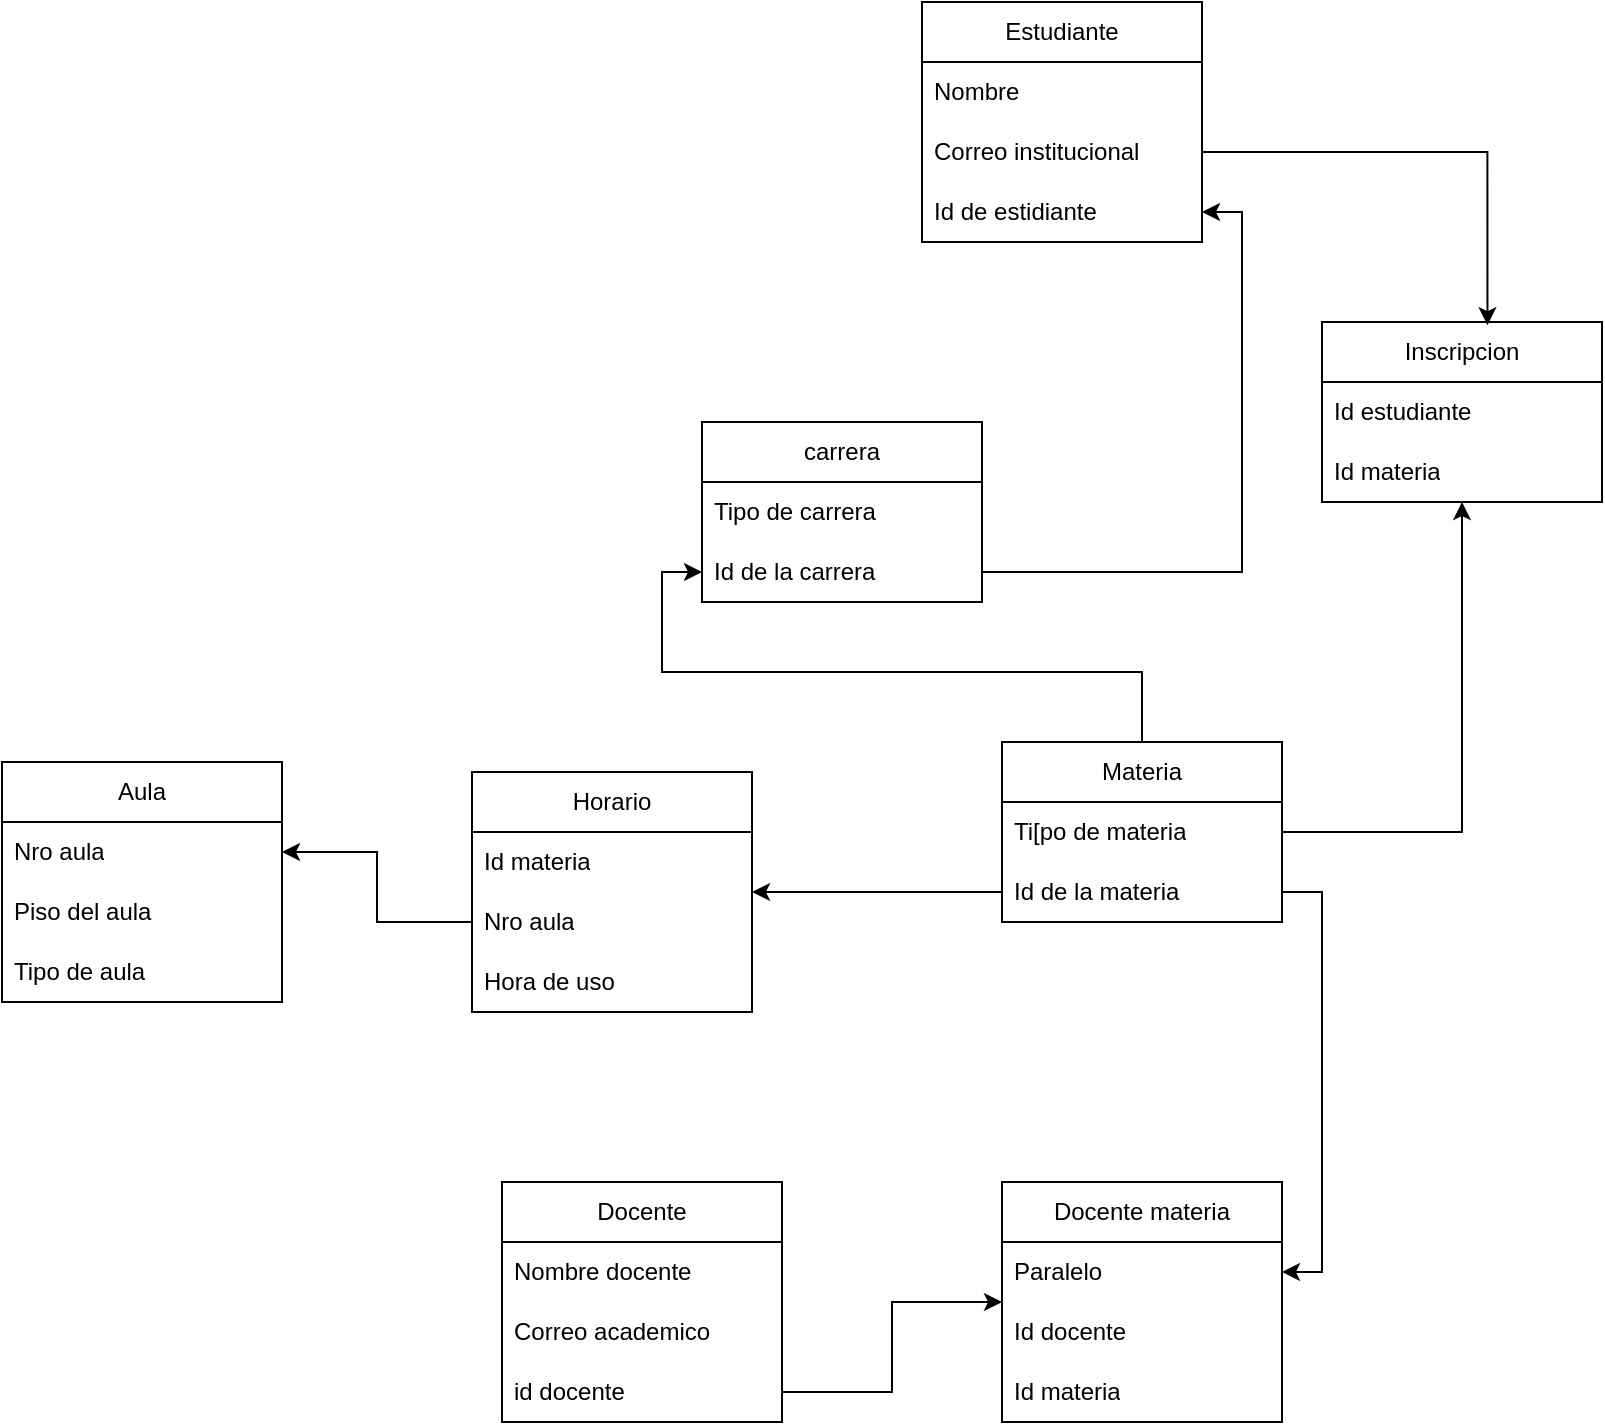 <mxfile version="24.7.10">
  <diagram name="Página-1" id="x6SamlZgtd9ikzPmUH7w">
    <mxGraphModel dx="1615" dy="803" grid="1" gridSize="10" guides="1" tooltips="1" connect="1" arrows="1" fold="1" page="1" pageScale="1" pageWidth="850" pageHeight="1100" math="0" shadow="0">
      <root>
        <mxCell id="0" />
        <mxCell id="1" parent="0" />
        <mxCell id="oRmezPGfcqA0FmPepYQf-1" value="Estudiante" style="swimlane;fontStyle=0;childLayout=stackLayout;horizontal=1;startSize=30;horizontalStack=0;resizeParent=1;resizeParentMax=0;resizeLast=0;collapsible=1;marginBottom=0;whiteSpace=wrap;html=1;" vertex="1" parent="1">
          <mxGeometry x="490" y="180" width="140" height="120" as="geometry" />
        </mxCell>
        <mxCell id="oRmezPGfcqA0FmPepYQf-2" value="Nombre" style="text;strokeColor=none;fillColor=none;align=left;verticalAlign=middle;spacingLeft=4;spacingRight=4;overflow=hidden;points=[[0,0.5],[1,0.5]];portConstraint=eastwest;rotatable=0;whiteSpace=wrap;html=1;" vertex="1" parent="oRmezPGfcqA0FmPepYQf-1">
          <mxGeometry y="30" width="140" height="30" as="geometry" />
        </mxCell>
        <mxCell id="oRmezPGfcqA0FmPepYQf-3" value="Correo institucional" style="text;strokeColor=none;fillColor=none;align=left;verticalAlign=middle;spacingLeft=4;spacingRight=4;overflow=hidden;points=[[0,0.5],[1,0.5]];portConstraint=eastwest;rotatable=0;whiteSpace=wrap;html=1;" vertex="1" parent="oRmezPGfcqA0FmPepYQf-1">
          <mxGeometry y="60" width="140" height="30" as="geometry" />
        </mxCell>
        <mxCell id="oRmezPGfcqA0FmPepYQf-4" value="Id de estidiante" style="text;strokeColor=none;fillColor=none;align=left;verticalAlign=middle;spacingLeft=4;spacingRight=4;overflow=hidden;points=[[0,0.5],[1,0.5]];portConstraint=eastwest;rotatable=0;whiteSpace=wrap;html=1;" vertex="1" parent="oRmezPGfcqA0FmPepYQf-1">
          <mxGeometry y="90" width="140" height="30" as="geometry" />
        </mxCell>
        <mxCell id="oRmezPGfcqA0FmPepYQf-48" style="edgeStyle=orthogonalEdgeStyle;rounded=0;orthogonalLoop=1;jettySize=auto;html=1;entryX=0;entryY=0.5;entryDx=0;entryDy=0;" edge="1" parent="1" source="oRmezPGfcqA0FmPepYQf-5" target="oRmezPGfcqA0FmPepYQf-23">
          <mxGeometry relative="1" as="geometry" />
        </mxCell>
        <mxCell id="oRmezPGfcqA0FmPepYQf-49" style="edgeStyle=orthogonalEdgeStyle;rounded=0;orthogonalLoop=1;jettySize=auto;html=1;" edge="1" parent="1" source="oRmezPGfcqA0FmPepYQf-5" target="oRmezPGfcqA0FmPepYQf-50">
          <mxGeometry relative="1" as="geometry">
            <mxPoint x="700" y="410" as="targetPoint" />
          </mxGeometry>
        </mxCell>
        <mxCell id="oRmezPGfcqA0FmPepYQf-5" value="Materia" style="swimlane;fontStyle=0;childLayout=stackLayout;horizontal=1;startSize=30;horizontalStack=0;resizeParent=1;resizeParentMax=0;resizeLast=0;collapsible=1;marginBottom=0;whiteSpace=wrap;html=1;" vertex="1" parent="1">
          <mxGeometry x="530" y="550" width="140" height="90" as="geometry" />
        </mxCell>
        <mxCell id="oRmezPGfcqA0FmPepYQf-6" value="Ti[po de materia" style="text;strokeColor=none;fillColor=none;align=left;verticalAlign=middle;spacingLeft=4;spacingRight=4;overflow=hidden;points=[[0,0.5],[1,0.5]];portConstraint=eastwest;rotatable=0;whiteSpace=wrap;html=1;" vertex="1" parent="oRmezPGfcqA0FmPepYQf-5">
          <mxGeometry y="30" width="140" height="30" as="geometry" />
        </mxCell>
        <mxCell id="oRmezPGfcqA0FmPepYQf-7" value="Id de la materia" style="text;strokeColor=none;fillColor=none;align=left;verticalAlign=middle;spacingLeft=4;spacingRight=4;overflow=hidden;points=[[0,0.5],[1,0.5]];portConstraint=eastwest;rotatable=0;whiteSpace=wrap;html=1;" vertex="1" parent="oRmezPGfcqA0FmPepYQf-5">
          <mxGeometry y="60" width="140" height="30" as="geometry" />
        </mxCell>
        <mxCell id="oRmezPGfcqA0FmPepYQf-9" value="Docente" style="swimlane;fontStyle=0;childLayout=stackLayout;horizontal=1;startSize=30;horizontalStack=0;resizeParent=1;resizeParentMax=0;resizeLast=0;collapsible=1;marginBottom=0;whiteSpace=wrap;html=1;" vertex="1" parent="1">
          <mxGeometry x="280" y="770" width="140" height="120" as="geometry" />
        </mxCell>
        <mxCell id="oRmezPGfcqA0FmPepYQf-10" value="Nombre docente" style="text;strokeColor=none;fillColor=none;align=left;verticalAlign=middle;spacingLeft=4;spacingRight=4;overflow=hidden;points=[[0,0.5],[1,0.5]];portConstraint=eastwest;rotatable=0;whiteSpace=wrap;html=1;" vertex="1" parent="oRmezPGfcqA0FmPepYQf-9">
          <mxGeometry y="30" width="140" height="30" as="geometry" />
        </mxCell>
        <mxCell id="oRmezPGfcqA0FmPepYQf-11" value="Correo academico" style="text;strokeColor=none;fillColor=none;align=left;verticalAlign=middle;spacingLeft=4;spacingRight=4;overflow=hidden;points=[[0,0.5],[1,0.5]];portConstraint=eastwest;rotatable=0;whiteSpace=wrap;html=1;" vertex="1" parent="oRmezPGfcqA0FmPepYQf-9">
          <mxGeometry y="60" width="140" height="30" as="geometry" />
        </mxCell>
        <mxCell id="oRmezPGfcqA0FmPepYQf-12" value="id docente" style="text;strokeColor=none;fillColor=none;align=left;verticalAlign=middle;spacingLeft=4;spacingRight=4;overflow=hidden;points=[[0,0.5],[1,0.5]];portConstraint=eastwest;rotatable=0;whiteSpace=wrap;html=1;" vertex="1" parent="oRmezPGfcqA0FmPepYQf-9">
          <mxGeometry y="90" width="140" height="30" as="geometry" />
        </mxCell>
        <mxCell id="oRmezPGfcqA0FmPepYQf-13" value="Aula" style="swimlane;fontStyle=0;childLayout=stackLayout;horizontal=1;startSize=30;horizontalStack=0;resizeParent=1;resizeParentMax=0;resizeLast=0;collapsible=1;marginBottom=0;whiteSpace=wrap;html=1;" vertex="1" parent="1">
          <mxGeometry x="30" y="560" width="140" height="120" as="geometry" />
        </mxCell>
        <mxCell id="oRmezPGfcqA0FmPepYQf-14" value="Nro aula" style="text;strokeColor=none;fillColor=none;align=left;verticalAlign=middle;spacingLeft=4;spacingRight=4;overflow=hidden;points=[[0,0.5],[1,0.5]];portConstraint=eastwest;rotatable=0;whiteSpace=wrap;html=1;" vertex="1" parent="oRmezPGfcqA0FmPepYQf-13">
          <mxGeometry y="30" width="140" height="30" as="geometry" />
        </mxCell>
        <mxCell id="oRmezPGfcqA0FmPepYQf-15" value="Piso del aula" style="text;strokeColor=none;fillColor=none;align=left;verticalAlign=middle;spacingLeft=4;spacingRight=4;overflow=hidden;points=[[0,0.5],[1,0.5]];portConstraint=eastwest;rotatable=0;whiteSpace=wrap;html=1;" vertex="1" parent="oRmezPGfcqA0FmPepYQf-13">
          <mxGeometry y="60" width="140" height="30" as="geometry" />
        </mxCell>
        <mxCell id="oRmezPGfcqA0FmPepYQf-25" value="Tipo de aula&amp;nbsp;" style="text;strokeColor=none;fillColor=none;align=left;verticalAlign=middle;spacingLeft=4;spacingRight=4;overflow=hidden;points=[[0,0.5],[1,0.5]];portConstraint=eastwest;rotatable=0;whiteSpace=wrap;html=1;" vertex="1" parent="oRmezPGfcqA0FmPepYQf-13">
          <mxGeometry y="90" width="140" height="30" as="geometry" />
        </mxCell>
        <mxCell id="oRmezPGfcqA0FmPepYQf-21" value="carrera" style="swimlane;fontStyle=0;childLayout=stackLayout;horizontal=1;startSize=30;horizontalStack=0;resizeParent=1;resizeParentMax=0;resizeLast=0;collapsible=1;marginBottom=0;whiteSpace=wrap;html=1;" vertex="1" parent="1">
          <mxGeometry x="380" y="390" width="140" height="90" as="geometry" />
        </mxCell>
        <mxCell id="oRmezPGfcqA0FmPepYQf-22" value="Tipo de carrera" style="text;strokeColor=none;fillColor=none;align=left;verticalAlign=middle;spacingLeft=4;spacingRight=4;overflow=hidden;points=[[0,0.5],[1,0.5]];portConstraint=eastwest;rotatable=0;whiteSpace=wrap;html=1;" vertex="1" parent="oRmezPGfcqA0FmPepYQf-21">
          <mxGeometry y="30" width="140" height="30" as="geometry" />
        </mxCell>
        <mxCell id="oRmezPGfcqA0FmPepYQf-23" value="Id de la carrera" style="text;strokeColor=none;fillColor=none;align=left;verticalAlign=middle;spacingLeft=4;spacingRight=4;overflow=hidden;points=[[0,0.5],[1,0.5]];portConstraint=eastwest;rotatable=0;whiteSpace=wrap;html=1;" vertex="1" parent="oRmezPGfcqA0FmPepYQf-21">
          <mxGeometry y="60" width="140" height="30" as="geometry" />
        </mxCell>
        <mxCell id="oRmezPGfcqA0FmPepYQf-27" style="edgeStyle=orthogonalEdgeStyle;rounded=0;orthogonalLoop=1;jettySize=auto;html=1;entryX=1;entryY=0.5;entryDx=0;entryDy=0;" edge="1" parent="1" source="oRmezPGfcqA0FmPepYQf-23" target="oRmezPGfcqA0FmPepYQf-4">
          <mxGeometry relative="1" as="geometry" />
        </mxCell>
        <mxCell id="oRmezPGfcqA0FmPepYQf-37" value="Docente materia" style="swimlane;fontStyle=0;childLayout=stackLayout;horizontal=1;startSize=30;horizontalStack=0;resizeParent=1;resizeParentMax=0;resizeLast=0;collapsible=1;marginBottom=0;whiteSpace=wrap;html=1;" vertex="1" parent="1">
          <mxGeometry x="530" y="770" width="140" height="120" as="geometry" />
        </mxCell>
        <mxCell id="oRmezPGfcqA0FmPepYQf-38" value="Paralelo" style="text;strokeColor=none;fillColor=none;align=left;verticalAlign=middle;spacingLeft=4;spacingRight=4;overflow=hidden;points=[[0,0.5],[1,0.5]];portConstraint=eastwest;rotatable=0;whiteSpace=wrap;html=1;" vertex="1" parent="oRmezPGfcqA0FmPepYQf-37">
          <mxGeometry y="30" width="140" height="30" as="geometry" />
        </mxCell>
        <mxCell id="oRmezPGfcqA0FmPepYQf-39" value="Id docente" style="text;strokeColor=none;fillColor=none;align=left;verticalAlign=middle;spacingLeft=4;spacingRight=4;overflow=hidden;points=[[0,0.5],[1,0.5]];portConstraint=eastwest;rotatable=0;whiteSpace=wrap;html=1;" vertex="1" parent="oRmezPGfcqA0FmPepYQf-37">
          <mxGeometry y="60" width="140" height="30" as="geometry" />
        </mxCell>
        <mxCell id="oRmezPGfcqA0FmPepYQf-40" value="Id materia" style="text;strokeColor=none;fillColor=none;align=left;verticalAlign=middle;spacingLeft=4;spacingRight=4;overflow=hidden;points=[[0,0.5],[1,0.5]];portConstraint=eastwest;rotatable=0;whiteSpace=wrap;html=1;" vertex="1" parent="oRmezPGfcqA0FmPepYQf-37">
          <mxGeometry y="90" width="140" height="30" as="geometry" />
        </mxCell>
        <mxCell id="oRmezPGfcqA0FmPepYQf-36" style="edgeStyle=orthogonalEdgeStyle;rounded=0;orthogonalLoop=1;jettySize=auto;html=1;" edge="1" parent="1" source="oRmezPGfcqA0FmPepYQf-12" target="oRmezPGfcqA0FmPepYQf-37">
          <mxGeometry relative="1" as="geometry">
            <mxPoint x="670" y="855" as="targetPoint" />
          </mxGeometry>
        </mxCell>
        <mxCell id="oRmezPGfcqA0FmPepYQf-41" style="edgeStyle=orthogonalEdgeStyle;rounded=0;orthogonalLoop=1;jettySize=auto;html=1;entryX=1;entryY=0.5;entryDx=0;entryDy=0;" edge="1" parent="1" source="oRmezPGfcqA0FmPepYQf-7" target="oRmezPGfcqA0FmPepYQf-38">
          <mxGeometry relative="1" as="geometry">
            <Array as="points">
              <mxPoint x="690" y="625" />
              <mxPoint x="690" y="815" />
            </Array>
          </mxGeometry>
        </mxCell>
        <mxCell id="oRmezPGfcqA0FmPepYQf-42" style="edgeStyle=orthogonalEdgeStyle;rounded=0;orthogonalLoop=1;jettySize=auto;html=1;" edge="1" parent="1" source="oRmezPGfcqA0FmPepYQf-7" target="oRmezPGfcqA0FmPepYQf-43">
          <mxGeometry relative="1" as="geometry">
            <mxPoint x="390" y="625" as="targetPoint" />
          </mxGeometry>
        </mxCell>
        <mxCell id="oRmezPGfcqA0FmPepYQf-43" value="Horario" style="swimlane;fontStyle=0;childLayout=stackLayout;horizontal=1;startSize=30;horizontalStack=0;resizeParent=1;resizeParentMax=0;resizeLast=0;collapsible=1;marginBottom=0;whiteSpace=wrap;html=1;" vertex="1" parent="1">
          <mxGeometry x="265" y="565" width="140" height="120" as="geometry" />
        </mxCell>
        <mxCell id="oRmezPGfcqA0FmPepYQf-44" value="Id materia" style="text;strokeColor=none;fillColor=none;align=left;verticalAlign=middle;spacingLeft=4;spacingRight=4;overflow=hidden;points=[[0,0.5],[1,0.5]];portConstraint=eastwest;rotatable=0;whiteSpace=wrap;html=1;" vertex="1" parent="oRmezPGfcqA0FmPepYQf-43">
          <mxGeometry y="30" width="140" height="30" as="geometry" />
        </mxCell>
        <mxCell id="oRmezPGfcqA0FmPepYQf-45" value="Nro aula" style="text;strokeColor=none;fillColor=none;align=left;verticalAlign=middle;spacingLeft=4;spacingRight=4;overflow=hidden;points=[[0,0.5],[1,0.5]];portConstraint=eastwest;rotatable=0;whiteSpace=wrap;html=1;" vertex="1" parent="oRmezPGfcqA0FmPepYQf-43">
          <mxGeometry y="60" width="140" height="30" as="geometry" />
        </mxCell>
        <mxCell id="oRmezPGfcqA0FmPepYQf-46" value="Hora de uso" style="text;strokeColor=none;fillColor=none;align=left;verticalAlign=middle;spacingLeft=4;spacingRight=4;overflow=hidden;points=[[0,0.5],[1,0.5]];portConstraint=eastwest;rotatable=0;whiteSpace=wrap;html=1;" vertex="1" parent="oRmezPGfcqA0FmPepYQf-43">
          <mxGeometry y="90" width="140" height="30" as="geometry" />
        </mxCell>
        <mxCell id="oRmezPGfcqA0FmPepYQf-47" style="edgeStyle=orthogonalEdgeStyle;rounded=0;orthogonalLoop=1;jettySize=auto;html=1;entryX=1;entryY=0.5;entryDx=0;entryDy=0;" edge="1" parent="1" source="oRmezPGfcqA0FmPepYQf-45" target="oRmezPGfcqA0FmPepYQf-14">
          <mxGeometry relative="1" as="geometry" />
        </mxCell>
        <mxCell id="oRmezPGfcqA0FmPepYQf-50" value="Inscripcion" style="swimlane;fontStyle=0;childLayout=stackLayout;horizontal=1;startSize=30;horizontalStack=0;resizeParent=1;resizeParentMax=0;resizeLast=0;collapsible=1;marginBottom=0;whiteSpace=wrap;html=1;" vertex="1" parent="1">
          <mxGeometry x="690" y="340" width="140" height="90" as="geometry" />
        </mxCell>
        <mxCell id="oRmezPGfcqA0FmPepYQf-51" value="Id estudiante" style="text;strokeColor=none;fillColor=none;align=left;verticalAlign=middle;spacingLeft=4;spacingRight=4;overflow=hidden;points=[[0,0.5],[1,0.5]];portConstraint=eastwest;rotatable=0;whiteSpace=wrap;html=1;" vertex="1" parent="oRmezPGfcqA0FmPepYQf-50">
          <mxGeometry y="30" width="140" height="30" as="geometry" />
        </mxCell>
        <mxCell id="oRmezPGfcqA0FmPepYQf-52" value="Id materia" style="text;strokeColor=none;fillColor=none;align=left;verticalAlign=middle;spacingLeft=4;spacingRight=4;overflow=hidden;points=[[0,0.5],[1,0.5]];portConstraint=eastwest;rotatable=0;whiteSpace=wrap;html=1;" vertex="1" parent="oRmezPGfcqA0FmPepYQf-50">
          <mxGeometry y="60" width="140" height="30" as="geometry" />
        </mxCell>
        <mxCell id="oRmezPGfcqA0FmPepYQf-54" style="edgeStyle=orthogonalEdgeStyle;rounded=0;orthogonalLoop=1;jettySize=auto;html=1;entryX=0.591;entryY=0.018;entryDx=0;entryDy=0;entryPerimeter=0;" edge="1" parent="1" source="oRmezPGfcqA0FmPepYQf-3" target="oRmezPGfcqA0FmPepYQf-50">
          <mxGeometry relative="1" as="geometry" />
        </mxCell>
      </root>
    </mxGraphModel>
  </diagram>
</mxfile>
